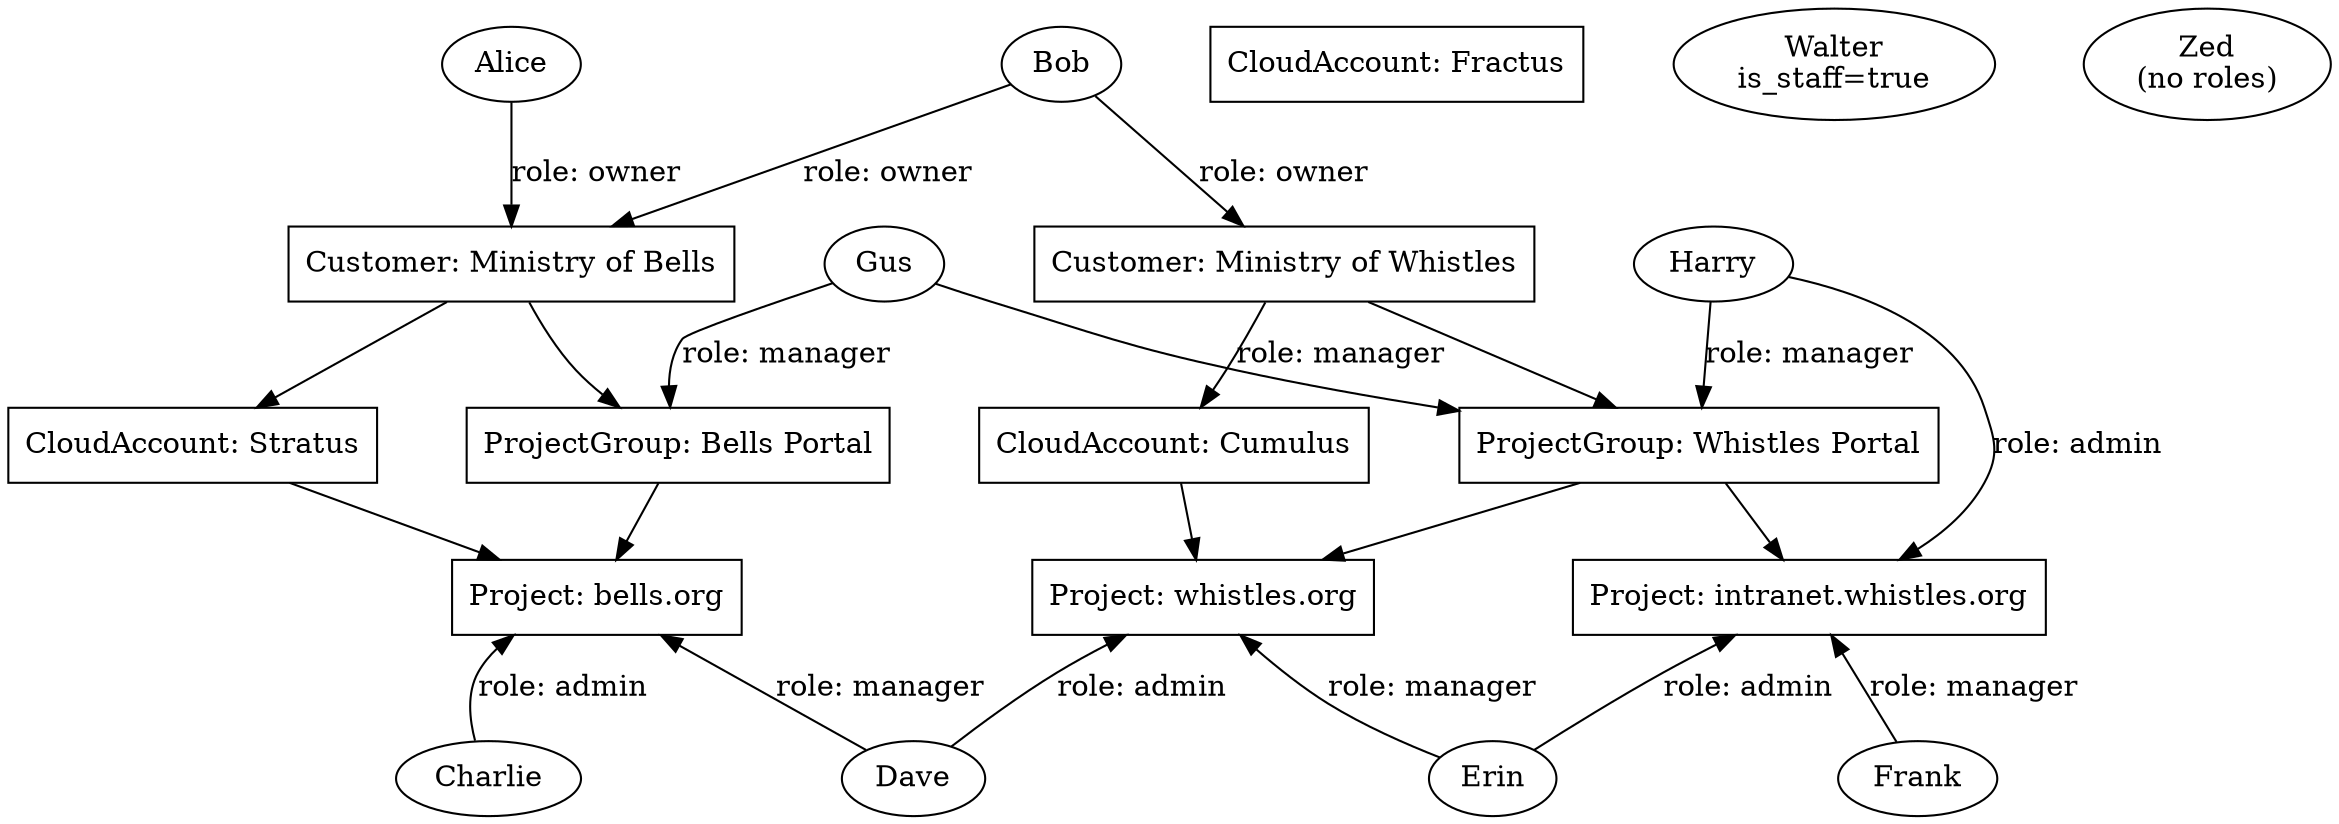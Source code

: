 digraph {
	nodesep = 0.6;

	node [shape="box"]

	c_mob [label="Customer: Ministry of Bells"];
	c_mow [label="Customer: Ministry of Whistles"];

	ca_s [label="CloudAccount: Stratus"]
	pg_bp [label="ProjectGroup: Bells Portal"]
	ca_c [label="CloudAccount: Cumulus"]
	pg_wp [label="ProjectGroup: Whistles Portal"]
	ca_f [label="CloudAccount: Fractus"]

	p_bo [label="Project: bells.org"]
	p_wo [label="Project: whistles.org"]
	p_iwo [label="Project: intranet.whistles.org"]

	node [shape="oval"]

	Alice -> c_mob [label="role: owner"]
	Bob -> c_mob [label="role: owner"]
	Bob -> c_mow [label="role: owner"]

	Walter [label="Walter\nis_staff=true"]
	Zed [label="Zed\n(no roles)"]

	c_mob -> pg_bp
	c_mow -> pg_wp

	c_mob -> ca_s
	c_mow -> ca_c

	pg_bp -> p_bo
	pg_wp -> p_wo
	pg_wp -> p_iwo

	ca_s -> p_bo
	ca_c -> p_wo

	Gus -> pg_bp [label="role: manager"]
	Gus -> pg_wp [label="role: manager"]

	Harry -> pg_wp [label="role: manager"]
	Harry -> p_iwo [label="role: admin"]

	p_bo -> Charlie [label="role: admin", dir="back"]
	p_bo -> Dave [label="role: manager", dir="back"]
	p_wo -> Dave [label="role: admin", dir="back"]
	p_wo -> Erin [label="role: manager", dir="back"]
	p_iwo -> Erin [label="role: admin", dir="back"]
	p_iwo -> Frank [label="role: manager", dir="back"]
}

